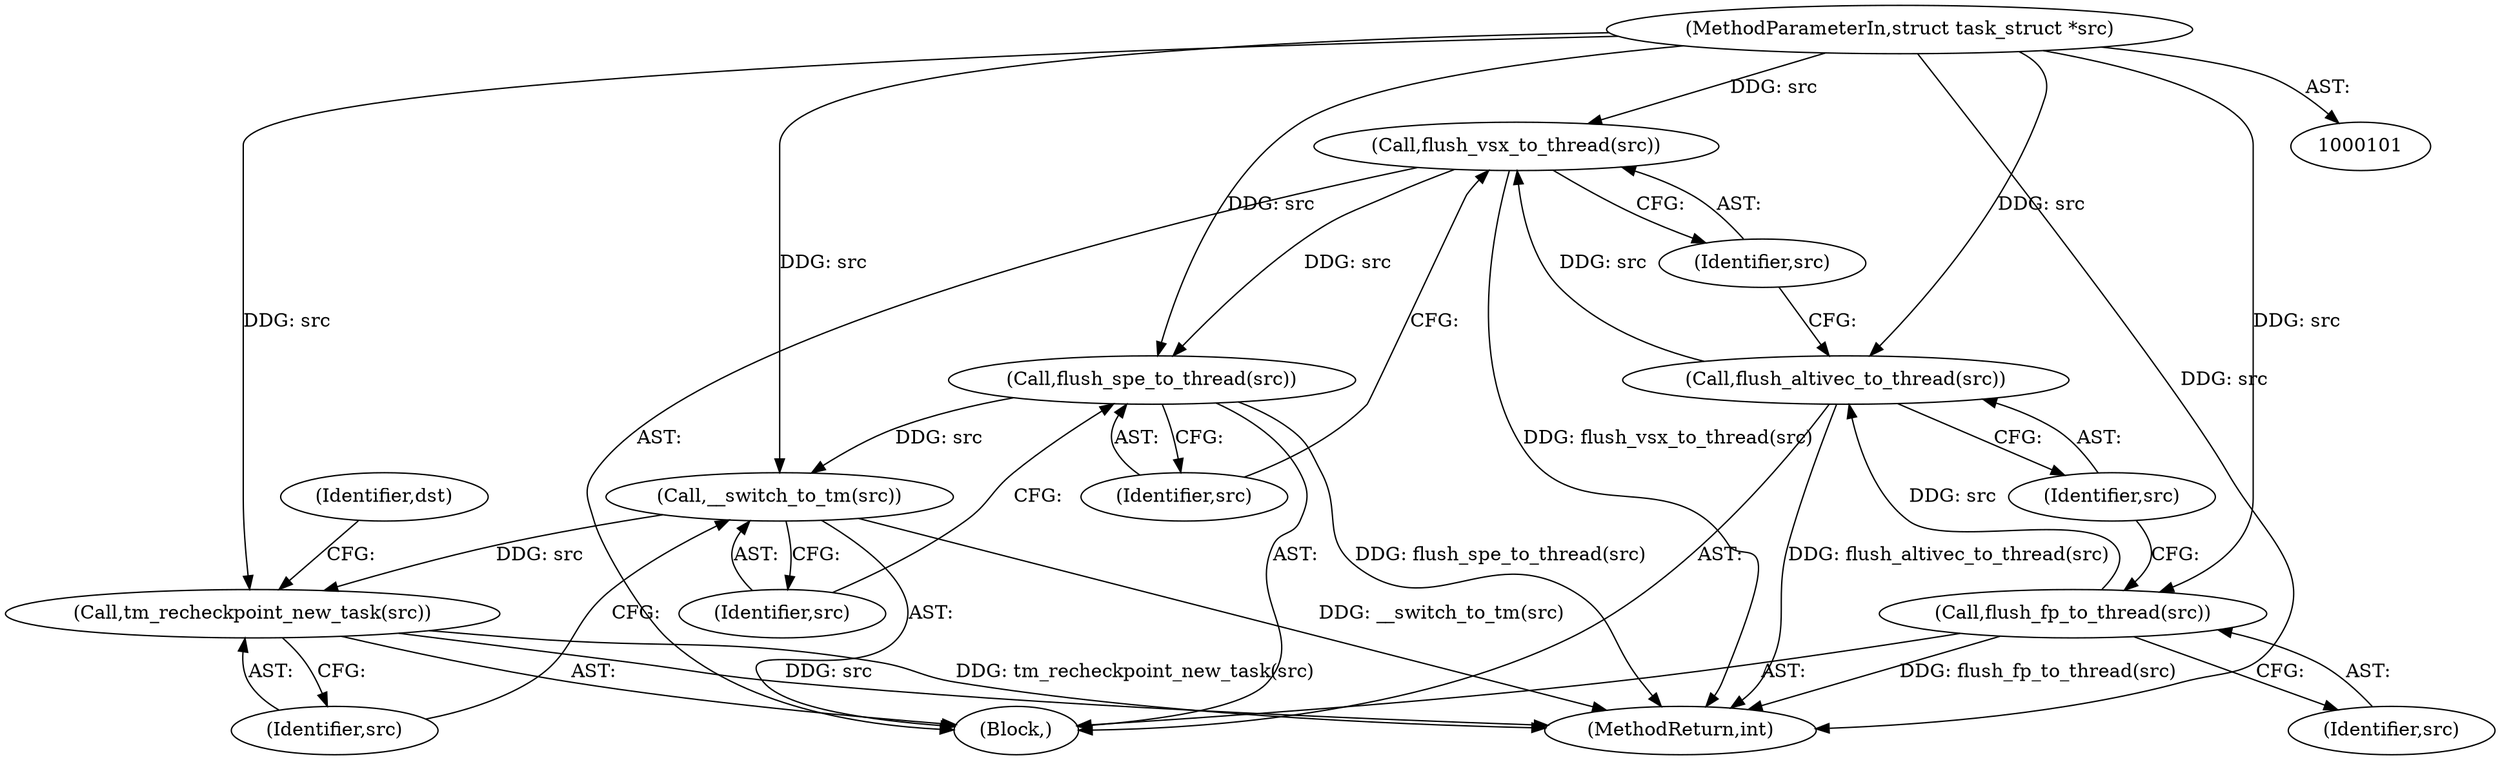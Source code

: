 digraph "0_linux_621b5060e823301d0cba4cb52a7ee3491922d291@API" {
"1000109" [label="(Call,flush_vsx_to_thread(src))"];
"1000107" [label="(Call,flush_altivec_to_thread(src))"];
"1000105" [label="(Call,flush_fp_to_thread(src))"];
"1000103" [label="(MethodParameterIn,struct task_struct *src)"];
"1000111" [label="(Call,flush_spe_to_thread(src))"];
"1000113" [label="(Call,__switch_to_tm(src))"];
"1000115" [label="(Call,tm_recheckpoint_new_task(src))"];
"1000105" [label="(Call,flush_fp_to_thread(src))"];
"1000113" [label="(Call,__switch_to_tm(src))"];
"1000111" [label="(Call,flush_spe_to_thread(src))"];
"1000112" [label="(Identifier,src)"];
"1000110" [label="(Identifier,src)"];
"1000108" [label="(Identifier,src)"];
"1000116" [label="(Identifier,src)"];
"1000107" [label="(Call,flush_altivec_to_thread(src))"];
"1000109" [label="(Call,flush_vsx_to_thread(src))"];
"1000104" [label="(Block,)"];
"1000114" [label="(Identifier,src)"];
"1000115" [label="(Call,tm_recheckpoint_new_task(src))"];
"1000119" [label="(Identifier,dst)"];
"1000103" [label="(MethodParameterIn,struct task_struct *src)"];
"1000126" [label="(MethodReturn,int)"];
"1000106" [label="(Identifier,src)"];
"1000109" -> "1000104"  [label="AST: "];
"1000109" -> "1000110"  [label="CFG: "];
"1000110" -> "1000109"  [label="AST: "];
"1000112" -> "1000109"  [label="CFG: "];
"1000109" -> "1000126"  [label="DDG: flush_vsx_to_thread(src)"];
"1000107" -> "1000109"  [label="DDG: src"];
"1000103" -> "1000109"  [label="DDG: src"];
"1000109" -> "1000111"  [label="DDG: src"];
"1000107" -> "1000104"  [label="AST: "];
"1000107" -> "1000108"  [label="CFG: "];
"1000108" -> "1000107"  [label="AST: "];
"1000110" -> "1000107"  [label="CFG: "];
"1000107" -> "1000126"  [label="DDG: flush_altivec_to_thread(src)"];
"1000105" -> "1000107"  [label="DDG: src"];
"1000103" -> "1000107"  [label="DDG: src"];
"1000105" -> "1000104"  [label="AST: "];
"1000105" -> "1000106"  [label="CFG: "];
"1000106" -> "1000105"  [label="AST: "];
"1000108" -> "1000105"  [label="CFG: "];
"1000105" -> "1000126"  [label="DDG: flush_fp_to_thread(src)"];
"1000103" -> "1000105"  [label="DDG: src"];
"1000103" -> "1000101"  [label="AST: "];
"1000103" -> "1000126"  [label="DDG: src"];
"1000103" -> "1000111"  [label="DDG: src"];
"1000103" -> "1000113"  [label="DDG: src"];
"1000103" -> "1000115"  [label="DDG: src"];
"1000111" -> "1000104"  [label="AST: "];
"1000111" -> "1000112"  [label="CFG: "];
"1000112" -> "1000111"  [label="AST: "];
"1000114" -> "1000111"  [label="CFG: "];
"1000111" -> "1000126"  [label="DDG: flush_spe_to_thread(src)"];
"1000111" -> "1000113"  [label="DDG: src"];
"1000113" -> "1000104"  [label="AST: "];
"1000113" -> "1000114"  [label="CFG: "];
"1000114" -> "1000113"  [label="AST: "];
"1000116" -> "1000113"  [label="CFG: "];
"1000113" -> "1000126"  [label="DDG: __switch_to_tm(src)"];
"1000113" -> "1000115"  [label="DDG: src"];
"1000115" -> "1000104"  [label="AST: "];
"1000115" -> "1000116"  [label="CFG: "];
"1000116" -> "1000115"  [label="AST: "];
"1000119" -> "1000115"  [label="CFG: "];
"1000115" -> "1000126"  [label="DDG: tm_recheckpoint_new_task(src)"];
"1000115" -> "1000126"  [label="DDG: src"];
}

